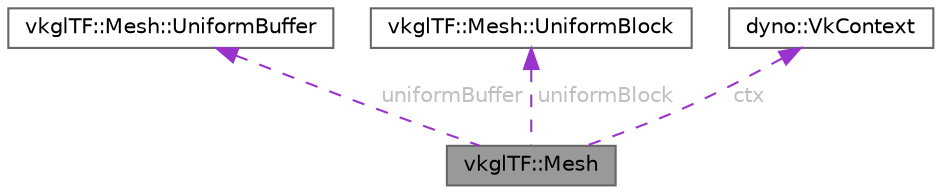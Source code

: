 digraph "vkglTF::Mesh"
{
 // LATEX_PDF_SIZE
  bgcolor="transparent";
  edge [fontname=Helvetica,fontsize=10,labelfontname=Helvetica,labelfontsize=10];
  node [fontname=Helvetica,fontsize=10,shape=box,height=0.2,width=0.4];
  Node1 [id="Node000001",label="vkglTF::Mesh",height=0.2,width=0.4,color="gray40", fillcolor="grey60", style="filled", fontcolor="black",tooltip=" "];
  Node2 -> Node1 [id="edge1_Node000001_Node000002",dir="back",color="darkorchid3",style="dashed",tooltip=" ",label=" uniformBuffer",fontcolor="grey" ];
  Node2 [id="Node000002",label="vkglTF::Mesh::UniformBuffer",height=0.2,width=0.4,color="gray40", fillcolor="white", style="filled",URL="$structvkgl_t_f_1_1_mesh_1_1_uniform_buffer.html",tooltip=" "];
  Node3 -> Node1 [id="edge2_Node000001_Node000003",dir="back",color="darkorchid3",style="dashed",tooltip=" ",label=" uniformBlock",fontcolor="grey" ];
  Node3 [id="Node000003",label="vkglTF::Mesh::UniformBlock",height=0.2,width=0.4,color="gray40", fillcolor="white", style="filled",URL="$structvkgl_t_f_1_1_mesh_1_1_uniform_block.html",tooltip=" "];
  Node4 -> Node1 [id="edge3_Node000001_Node000004",dir="back",color="darkorchid3",style="dashed",tooltip=" ",label=" ctx",fontcolor="grey" ];
  Node4 [id="Node000004",label="dyno::VkContext",height=0.2,width=0.4,color="gray40", fillcolor="white", style="filled",URL="$classdyno_1_1_vk_context.html",tooltip=" "];
}
